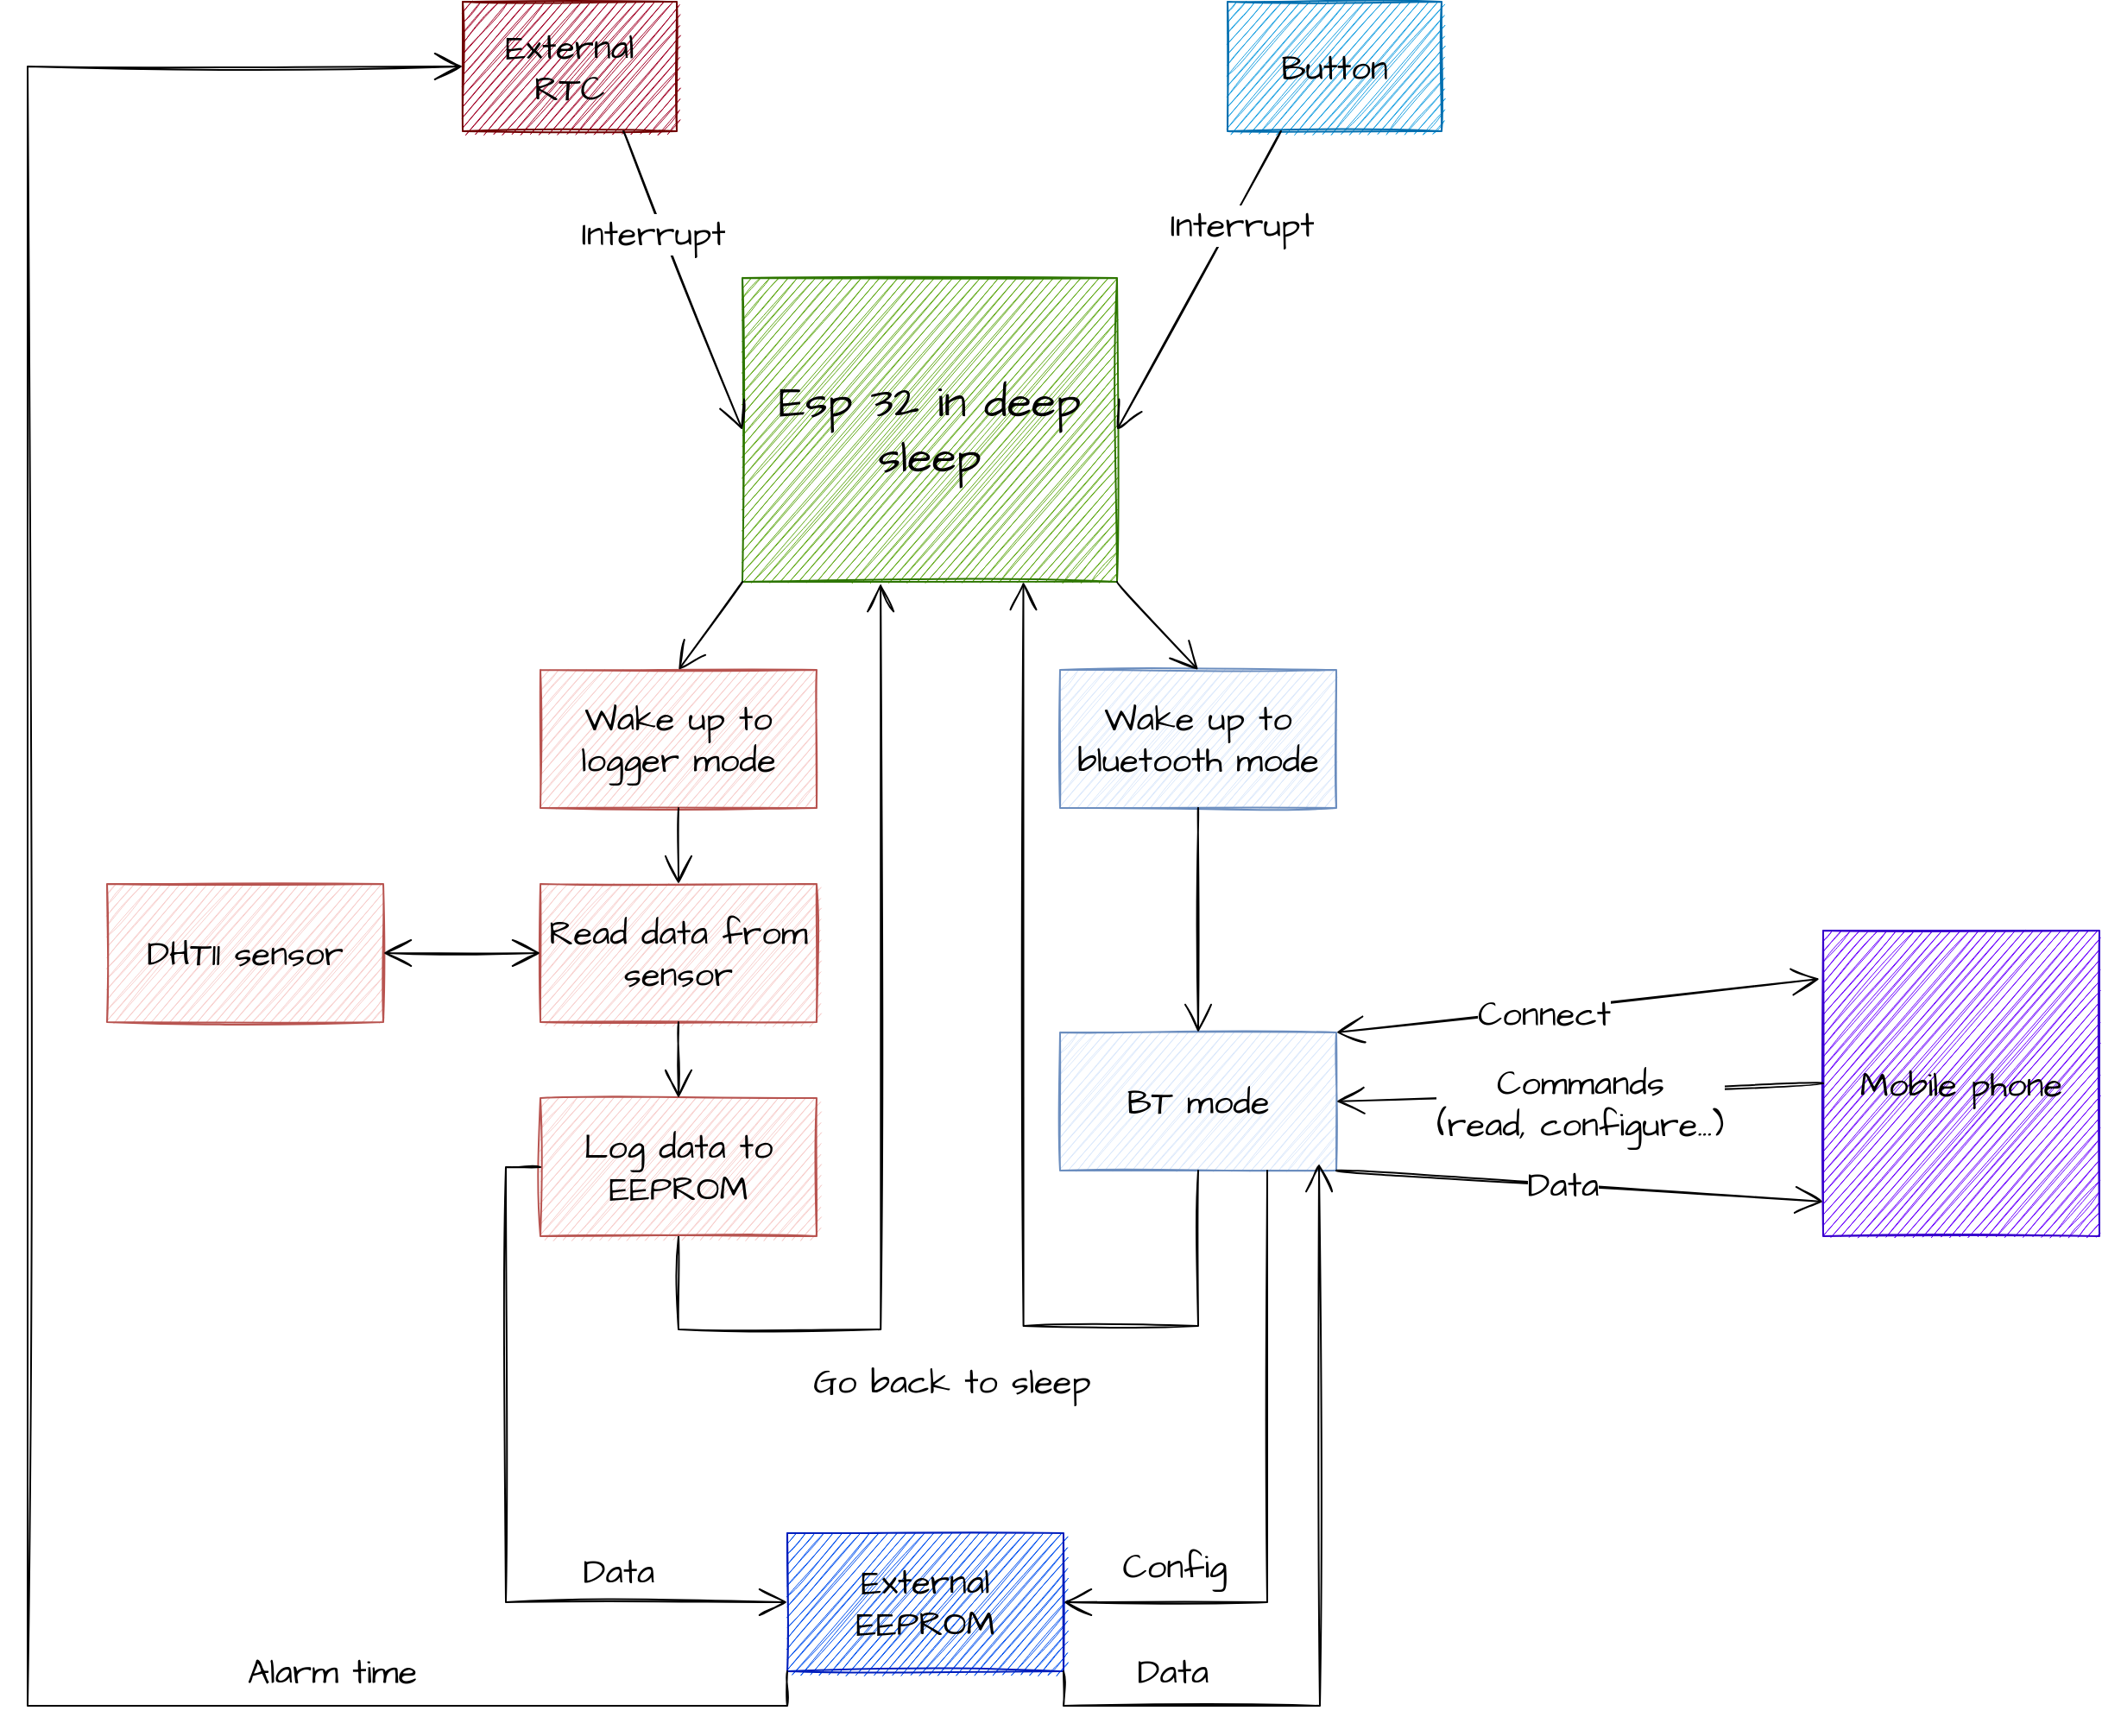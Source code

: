 <mxfile version="15.5.1" type="google"><diagram id="sgtzS1c9zHK3wJplFqJh" name="Page-1"><mxGraphModel dx="2995" dy="1740" grid="0" gridSize="10" guides="1" tooltips="1" connect="1" arrows="1" fold="1" page="0" pageScale="1" pageWidth="827" pageHeight="1169" math="0" shadow="0"><root><mxCell id="0"/><mxCell id="1" parent="0"/><mxCell id="qcY-XMr2D-DtJ0UgA67_-1" value="Esp 32 in deep sleep" style="rounded=0;whiteSpace=wrap;html=1;sketch=1;hachureGap=4;pointerEvents=0;fontFamily=Architects Daughter;fontSource=https%3A%2F%2Ffonts.googleapis.com%2Fcss%3Ffamily%3DArchitects%2BDaughter;fontSize=26;fillColor=#60a917;strokeColor=#2D7600;" parent="1" vertex="1"><mxGeometry x="50" y="129" width="217" height="176" as="geometry"/></mxCell><mxCell id="qcY-XMr2D-DtJ0UgA67_-2" value="Button" style="rounded=0;whiteSpace=wrap;html=1;sketch=1;hachureGap=4;pointerEvents=0;fontFamily=Architects Daughter;fontSource=https%3A%2F%2Ffonts.googleapis.com%2Fcss%3Ffamily%3DArchitects%2BDaughter;fontSize=20;fillColor=#1ba1e2;strokeColor=#006EAF;" parent="1" vertex="1"><mxGeometry x="331" y="-31" width="124" height="75" as="geometry"/></mxCell><mxCell id="qcY-XMr2D-DtJ0UgA67_-3" value="" style="edgeStyle=none;orthogonalLoop=1;jettySize=auto;html=1;rounded=0;sketch=1;hachureGap=4;fontFamily=Architects Daughter;fontSource=https%3A%2F%2Ffonts.googleapis.com%2Fcss%3Ffamily%3DArchitects%2BDaughter;fontSize=16;endArrow=open;startSize=14;endSize=14;sourcePerimeterSpacing=8;targetPerimeterSpacing=8;curved=1;exitX=0.25;exitY=1;exitDx=0;exitDy=0;entryX=1;entryY=0.5;entryDx=0;entryDy=0;" parent="1" source="qcY-XMr2D-DtJ0UgA67_-2" target="qcY-XMr2D-DtJ0UgA67_-1" edge="1"><mxGeometry width="120" relative="1" as="geometry"><mxPoint x="247" y="402" as="sourcePoint"/><mxPoint x="367" y="356" as="targetPoint"/><Array as="points"/></mxGeometry></mxCell><mxCell id="qcY-XMr2D-DtJ0UgA67_-4" value="Interrupt" style="edgeLabel;html=1;align=center;verticalAlign=middle;resizable=0;points=[];fontSize=20;fontFamily=Architects Daughter;" parent="qcY-XMr2D-DtJ0UgA67_-3" vertex="1" connectable="0"><mxGeometry x="-0.405" y="6" relative="1" as="geometry"><mxPoint as="offset"/></mxGeometry></mxCell><mxCell id="qcY-XMr2D-DtJ0UgA67_-5" value="External RTC" style="rounded=0;whiteSpace=wrap;html=1;sketch=1;hachureGap=4;pointerEvents=0;fontFamily=Architects Daughter;fontSource=https%3A%2F%2Ffonts.googleapis.com%2Fcss%3Ffamily%3DArchitects%2BDaughter;fontSize=20;fillColor=#a20025;strokeColor=#6F0000;" parent="1" vertex="1"><mxGeometry x="-112" y="-31" width="124" height="75" as="geometry"/></mxCell><mxCell id="qcY-XMr2D-DtJ0UgA67_-6" value="" style="edgeStyle=none;orthogonalLoop=1;jettySize=auto;html=1;rounded=0;sketch=1;hachureGap=4;fontFamily=Architects Daughter;fontSource=https%3A%2F%2Ffonts.googleapis.com%2Fcss%3Ffamily%3DArchitects%2BDaughter;fontSize=16;endArrow=open;startSize=14;endSize=14;sourcePerimeterSpacing=8;targetPerimeterSpacing=8;curved=1;exitX=0.75;exitY=1;exitDx=0;exitDy=0;entryX=0;entryY=0.5;entryDx=0;entryDy=0;" parent="1" source="qcY-XMr2D-DtJ0UgA67_-5" target="qcY-XMr2D-DtJ0UgA67_-1" edge="1"><mxGeometry width="120" relative="1" as="geometry"><mxPoint x="43" y="260" as="sourcePoint"/><mxPoint x="163" y="260" as="targetPoint"/><Array as="points"/></mxGeometry></mxCell><mxCell id="qcY-XMr2D-DtJ0UgA67_-7" value="Interrupt" style="edgeLabel;html=1;align=center;verticalAlign=middle;resizable=0;points=[];fontSize=20;fontFamily=Architects Daughter;" parent="qcY-XMr2D-DtJ0UgA67_-6" vertex="1" connectable="0"><mxGeometry x="-0.064" y="-4" relative="1" as="geometry"><mxPoint x="-12" y="-24" as="offset"/></mxGeometry></mxCell><mxCell id="qcY-XMr2D-DtJ0UgA67_-8" value="Wake up to bluetooth mode" style="rounded=0;whiteSpace=wrap;html=1;sketch=1;hachureGap=4;pointerEvents=0;fontFamily=Architects Daughter;fontSource=https%3A%2F%2Ffonts.googleapis.com%2Fcss%3Ffamily%3DArchitects%2BDaughter;fontSize=20;fillColor=#dae8fc;strokeColor=#6c8ebf;" parent="1" vertex="1"><mxGeometry x="234" y="356" width="160" height="80" as="geometry"/></mxCell><mxCell id="qcY-XMr2D-DtJ0UgA67_-9" value="Wake up to logger mode" style="rounded=0;whiteSpace=wrap;html=1;sketch=1;hachureGap=4;pointerEvents=0;fontFamily=Architects Daughter;fontSource=https%3A%2F%2Ffonts.googleapis.com%2Fcss%3Ffamily%3DArchitects%2BDaughter;fontSize=20;fillColor=#f8cecc;strokeColor=#b85450;" parent="1" vertex="1"><mxGeometry x="-67" y="356" width="160" height="80" as="geometry"/></mxCell><mxCell id="qcY-XMr2D-DtJ0UgA67_-10" value="" style="edgeStyle=none;orthogonalLoop=1;jettySize=auto;html=1;rounded=0;sketch=1;hachureGap=4;fontFamily=Architects Daughter;fontSource=https%3A%2F%2Ffonts.googleapis.com%2Fcss%3Ffamily%3DArchitects%2BDaughter;fontSize=16;endArrow=open;startSize=14;endSize=14;sourcePerimeterSpacing=8;targetPerimeterSpacing=8;curved=1;entryX=0.5;entryY=0;entryDx=0;entryDy=0;exitX=0;exitY=1;exitDx=0;exitDy=0;" parent="1" source="qcY-XMr2D-DtJ0UgA67_-1" target="qcY-XMr2D-DtJ0UgA67_-9" edge="1"><mxGeometry width="120" relative="1" as="geometry"><mxPoint x="61" y="300" as="sourcePoint"/><mxPoint x="189" y="384" as="targetPoint"/><Array as="points"/></mxGeometry></mxCell><mxCell id="qcY-XMr2D-DtJ0UgA67_-11" value="" style="edgeStyle=none;orthogonalLoop=1;jettySize=auto;html=1;rounded=0;sketch=1;hachureGap=4;fontFamily=Architects Daughter;fontSource=https%3A%2F%2Ffonts.googleapis.com%2Fcss%3Ffamily%3DArchitects%2BDaughter;fontSize=16;endArrow=open;startSize=14;endSize=14;sourcePerimeterSpacing=8;targetPerimeterSpacing=8;curved=1;entryX=0.5;entryY=0;entryDx=0;entryDy=0;exitX=1;exitY=1;exitDx=0;exitDy=0;" parent="1" source="qcY-XMr2D-DtJ0UgA67_-1" target="qcY-XMr2D-DtJ0UgA67_-8" edge="1"><mxGeometry width="120" relative="1" as="geometry"><mxPoint x="69" y="384" as="sourcePoint"/><mxPoint x="189" y="384" as="targetPoint"/><Array as="points"/></mxGeometry></mxCell><mxCell id="qcY-XMr2D-DtJ0UgA67_-12" value="Mobile phone" style="rounded=0;whiteSpace=wrap;html=1;sketch=1;hachureGap=4;pointerEvents=0;fontFamily=Architects Daughter;fontSource=https%3A%2F%2Ffonts.googleapis.com%2Fcss%3Ffamily%3DArchitects%2BDaughter;fontSize=20;fillColor=#6a00ff;strokeColor=#3700CC;" parent="1" vertex="1"><mxGeometry x="676" y="507" width="160" height="177" as="geometry"/></mxCell><mxCell id="qcY-XMr2D-DtJ0UgA67_-13" value="BT mode" style="rounded=0;whiteSpace=wrap;html=1;sketch=1;hachureGap=4;pointerEvents=0;fontFamily=Architects Daughter;fontSource=https%3A%2F%2Ffonts.googleapis.com%2Fcss%3Ffamily%3DArchitects%2BDaughter;fontSize=20;fillColor=#dae8fc;strokeColor=#6c8ebf;" parent="1" vertex="1"><mxGeometry x="234" y="566" width="160" height="80" as="geometry"/></mxCell><mxCell id="qcY-XMr2D-DtJ0UgA67_-14" value="" style="edgeStyle=none;orthogonalLoop=1;jettySize=auto;html=1;rounded=0;sketch=1;hachureGap=4;fontFamily=Architects Daughter;fontSource=https%3A%2F%2Ffonts.googleapis.com%2Fcss%3Ffamily%3DArchitects%2BDaughter;fontSize=16;endArrow=open;startSize=14;endSize=14;sourcePerimeterSpacing=8;targetPerimeterSpacing=8;curved=1;exitX=0;exitY=0.5;exitDx=0;exitDy=0;entryX=1;entryY=0.5;entryDx=0;entryDy=0;" parent="1" source="qcY-XMr2D-DtJ0UgA67_-12" target="qcY-XMr2D-DtJ0UgA67_-13" edge="1"><mxGeometry width="120" relative="1" as="geometry"><mxPoint x="318" y="804" as="sourcePoint"/><mxPoint x="449" y="582" as="targetPoint"/><Array as="points"/></mxGeometry></mxCell><mxCell id="qcY-XMr2D-DtJ0UgA67_-15" value="Commands &lt;br&gt;(read, configure...)" style="edgeLabel;html=1;align=center;verticalAlign=middle;resizable=0;points=[];fontSize=20;fontFamily=Architects Daughter;" parent="qcY-XMr2D-DtJ0UgA67_-14" vertex="1" connectable="0"><mxGeometry x="0.096" y="-2" relative="1" as="geometry"><mxPoint x="13" y="7" as="offset"/></mxGeometry></mxCell><mxCell id="qcY-XMr2D-DtJ0UgA67_-16" value="" style="edgeStyle=none;orthogonalLoop=1;jettySize=auto;html=1;rounded=0;sketch=1;hachureGap=4;fontFamily=Architects Daughter;fontSource=https%3A%2F%2Ffonts.googleapis.com%2Fcss%3Ffamily%3DArchitects%2BDaughter;fontSize=16;endArrow=open;startSize=14;endSize=14;sourcePerimeterSpacing=8;targetPerimeterSpacing=8;curved=1;exitX=1;exitY=1;exitDx=0;exitDy=0;entryX=0;entryY=0.887;entryDx=0;entryDy=0;entryPerimeter=0;" parent="1" source="qcY-XMr2D-DtJ0UgA67_-13" target="qcY-XMr2D-DtJ0UgA67_-12" edge="1"><mxGeometry width="120" relative="1" as="geometry"><mxPoint x="456" y="696" as="sourcePoint"/><mxPoint x="590" y="682" as="targetPoint"/><Array as="points"/></mxGeometry></mxCell><mxCell id="qcY-XMr2D-DtJ0UgA67_-17" value="Data" style="edgeLabel;html=1;align=center;verticalAlign=middle;resizable=0;points=[];fontSize=20;fontFamily=Architects Daughter;" parent="qcY-XMr2D-DtJ0UgA67_-16" vertex="1" connectable="0"><mxGeometry x="-0.074" y="1" relative="1" as="geometry"><mxPoint as="offset"/></mxGeometry></mxCell><mxCell id="qcY-XMr2D-DtJ0UgA67_-18" value="" style="edgeStyle=none;orthogonalLoop=1;jettySize=auto;html=1;rounded=0;sketch=1;hachureGap=4;fontFamily=Architects Daughter;fontSource=https%3A%2F%2Ffonts.googleapis.com%2Fcss%3Ffamily%3DArchitects%2BDaughter;fontSize=16;endArrow=open;startSize=14;endSize=14;sourcePerimeterSpacing=8;targetPerimeterSpacing=8;curved=1;exitX=0.5;exitY=1;exitDx=0;exitDy=0;entryX=0.5;entryY=0;entryDx=0;entryDy=0;" parent="1" source="qcY-XMr2D-DtJ0UgA67_-8" target="qcY-XMr2D-DtJ0UgA67_-13" edge="1"><mxGeometry width="120" relative="1" as="geometry"><mxPoint x="191" y="679" as="sourcePoint"/><mxPoint x="325" y="535" as="targetPoint"/><Array as="points"/></mxGeometry></mxCell><mxCell id="qcY-XMr2D-DtJ0UgA67_-20" value="" style="edgeStyle=orthogonalEdgeStyle;orthogonalLoop=1;jettySize=auto;html=1;rounded=0;sketch=1;hachureGap=4;fontFamily=Architects Daughter;fontSource=https%3A%2F%2Ffonts.googleapis.com%2Fcss%3Ffamily%3DArchitects%2BDaughter;fontSize=16;endArrow=open;startSize=14;endSize=14;sourcePerimeterSpacing=8;targetPerimeterSpacing=8;exitX=0.5;exitY=1;exitDx=0;exitDy=0;entryX=0.75;entryY=1;entryDx=0;entryDy=0;" parent="1" source="qcY-XMr2D-DtJ0UgA67_-13" target="qcY-XMr2D-DtJ0UgA67_-1" edge="1"><mxGeometry width="120" relative="1" as="geometry"><mxPoint x="191" y="679" as="sourcePoint"/><mxPoint x="155" y="963" as="targetPoint"/><Array as="points"><mxPoint x="314" y="736"/><mxPoint x="213" y="736"/></Array></mxGeometry></mxCell><mxCell id="qcY-XMr2D-DtJ0UgA67_-21" value="Go back to sleep" style="edgeLabel;html=1;align=center;verticalAlign=middle;resizable=0;points=[];fontSize=20;fontFamily=Architects Daughter;" parent="qcY-XMr2D-DtJ0UgA67_-20" vertex="1" connectable="0"><mxGeometry x="-0.405" y="5" relative="1" as="geometry"><mxPoint x="-48" y="27" as="offset"/></mxGeometry></mxCell><mxCell id="qcY-XMr2D-DtJ0UgA67_-24" value="" style="edgeStyle=orthogonalEdgeStyle;orthogonalLoop=1;jettySize=auto;html=1;rounded=0;sketch=1;hachureGap=4;fontFamily=Architects Daughter;fontSource=https%3A%2F%2Ffonts.googleapis.com%2Fcss%3Ffamily%3DArchitects%2BDaughter;fontSize=16;endArrow=open;startSize=14;endSize=14;sourcePerimeterSpacing=8;targetPerimeterSpacing=8;exitX=0.5;exitY=1;exitDx=0;exitDy=0;entryX=0.369;entryY=1.006;entryDx=0;entryDy=0;entryPerimeter=0;" parent="1" source="qcY-XMr2D-DtJ0UgA67_-22" target="qcY-XMr2D-DtJ0UgA67_-1" edge="1"><mxGeometry width="120" relative="1" as="geometry"><mxPoint x="25" y="804" as="sourcePoint"/><mxPoint x="145" y="804" as="targetPoint"/><Array as="points"><mxPoint x="13" y="738"/><mxPoint x="130" y="738"/></Array></mxGeometry></mxCell><mxCell id="qcY-XMr2D-DtJ0UgA67_-22" value="Log data to EEPROM" style="rounded=0;whiteSpace=wrap;html=1;sketch=1;hachureGap=4;pointerEvents=0;fontFamily=Architects Daughter;fontSource=https%3A%2F%2Ffonts.googleapis.com%2Fcss%3Ffamily%3DArchitects%2BDaughter;fontSize=20;fillColor=#f8cecc;strokeColor=#b85450;" parent="1" vertex="1"><mxGeometry x="-67" y="604" width="160" height="80" as="geometry"/></mxCell><mxCell id="qcY-XMr2D-DtJ0UgA67_-25" value="" style="edgeStyle=none;orthogonalLoop=1;jettySize=auto;html=1;rounded=0;sketch=1;hachureGap=4;fontFamily=Architects Daughter;fontSource=https%3A%2F%2Ffonts.googleapis.com%2Fcss%3Ffamily%3DArchitects%2BDaughter;fontSize=16;endArrow=open;startSize=14;endSize=14;sourcePerimeterSpacing=8;targetPerimeterSpacing=8;exitX=-0.013;exitY=0.158;exitDx=0;exitDy=0;exitPerimeter=0;entryX=1;entryY=0;entryDx=0;entryDy=0;startArrow=open;startFill=0;" parent="1" source="qcY-XMr2D-DtJ0UgA67_-12" target="qcY-XMr2D-DtJ0UgA67_-13" edge="1"><mxGeometry width="120" relative="1" as="geometry"><mxPoint x="674" y="508" as="sourcePoint"/><mxPoint x="458" y="489" as="targetPoint"/><Array as="points"/></mxGeometry></mxCell><mxCell id="qcY-XMr2D-DtJ0UgA67_-26" value="Connect" style="edgeLabel;html=1;align=center;verticalAlign=middle;resizable=0;points=[];fontSize=20;fontFamily=Architects Daughter;" parent="qcY-XMr2D-DtJ0UgA67_-25" vertex="1" connectable="0"><mxGeometry x="0.146" y="2" relative="1" as="geometry"><mxPoint as="offset"/></mxGeometry></mxCell><mxCell id="qcY-XMr2D-DtJ0UgA67_-27" value="Read data from sensor" style="rounded=0;whiteSpace=wrap;html=1;sketch=1;hachureGap=4;pointerEvents=0;fontFamily=Architects Daughter;fontSource=https%3A%2F%2Ffonts.googleapis.com%2Fcss%3Ffamily%3DArchitects%2BDaughter;fontSize=20;fillColor=#f8cecc;strokeColor=#b85450;" parent="1" vertex="1"><mxGeometry x="-67" y="480" width="160" height="80" as="geometry"/></mxCell><mxCell id="qcY-XMr2D-DtJ0UgA67_-28" value="DHT11 sensor" style="rounded=0;whiteSpace=wrap;html=1;sketch=1;hachureGap=4;pointerEvents=0;fontFamily=Architects Daughter;fontSource=https%3A%2F%2Ffonts.googleapis.com%2Fcss%3Ffamily%3DArchitects%2BDaughter;fontSize=20;fillColor=#f8cecc;strokeColor=#b85450;" parent="1" vertex="1"><mxGeometry x="-318" y="480" width="160" height="80" as="geometry"/></mxCell><mxCell id="qcY-XMr2D-DtJ0UgA67_-29" value="" style="edgeStyle=none;orthogonalLoop=1;jettySize=auto;html=1;rounded=0;sketch=1;hachureGap=4;fontFamily=Architects Daughter;fontSource=https%3A%2F%2Ffonts.googleapis.com%2Fcss%3Ffamily%3DArchitects%2BDaughter;fontSize=16;startArrow=open;startFill=0;endArrow=open;startSize=14;endSize=14;sourcePerimeterSpacing=8;targetPerimeterSpacing=8;exitX=0;exitY=0.5;exitDx=0;exitDy=0;entryX=1;entryY=0.5;entryDx=0;entryDy=0;" parent="1" source="qcY-XMr2D-DtJ0UgA67_-27" target="qcY-XMr2D-DtJ0UgA67_-28" edge="1"><mxGeometry width="120" relative="1" as="geometry"><mxPoint x="-121" y="534" as="sourcePoint"/><mxPoint x="-219" y="693" as="targetPoint"/><Array as="points"/></mxGeometry></mxCell><mxCell id="qcY-XMr2D-DtJ0UgA67_-30" value="" style="edgeStyle=none;orthogonalLoop=1;jettySize=auto;html=1;rounded=0;sketch=1;hachureGap=4;fontFamily=Architects Daughter;fontSource=https%3A%2F%2Ffonts.googleapis.com%2Fcss%3Ffamily%3DArchitects%2BDaughter;fontSize=16;startArrow=none;startFill=0;endArrow=open;startSize=14;endSize=14;sourcePerimeterSpacing=8;targetPerimeterSpacing=8;exitX=0.5;exitY=1;exitDx=0;exitDy=0;entryX=0.5;entryY=0;entryDx=0;entryDy=0;" parent="1" source="qcY-XMr2D-DtJ0UgA67_-9" target="qcY-XMr2D-DtJ0UgA67_-27" edge="1"><mxGeometry width="120" relative="1" as="geometry"><mxPoint x="-114" y="610" as="sourcePoint"/><mxPoint x="107" y="469" as="targetPoint"/><Array as="points"/></mxGeometry></mxCell><mxCell id="qcY-XMr2D-DtJ0UgA67_-31" value="" style="edgeStyle=none;orthogonalLoop=1;jettySize=auto;html=1;rounded=0;sketch=1;hachureGap=4;fontFamily=Architects Daughter;fontSource=https%3A%2F%2Ffonts.googleapis.com%2Fcss%3Ffamily%3DArchitects%2BDaughter;fontSize=16;startArrow=none;startFill=0;endArrow=open;startSize=14;endSize=14;sourcePerimeterSpacing=8;targetPerimeterSpacing=8;entryX=0.5;entryY=0;entryDx=0;entryDy=0;exitX=0.5;exitY=1;exitDx=0;exitDy=0;" parent="1" source="qcY-XMr2D-DtJ0UgA67_-27" target="qcY-XMr2D-DtJ0UgA67_-22" edge="1"><mxGeometry width="120" relative="1" as="geometry"><mxPoint x="-86" y="566" as="sourcePoint"/><mxPoint x="34" y="566" as="targetPoint"/><Array as="points"/></mxGeometry></mxCell><mxCell id="YXVRn3b7yLWKunQNw-Ju-1" value="External EEPROM" style="rounded=0;whiteSpace=wrap;html=1;sketch=1;hachureGap=4;pointerEvents=0;fontFamily=Architects Daughter;fontSource=https%3A%2F%2Ffonts.googleapis.com%2Fcss%3Ffamily%3DArchitects%2BDaughter;fontSize=20;fillColor=#0050ef;strokeColor=#001DBC;" parent="1" vertex="1"><mxGeometry x="76" y="856" width="160" height="80" as="geometry"/></mxCell><mxCell id="YXVRn3b7yLWKunQNw-Ju-2" value="" style="edgeStyle=orthogonalEdgeStyle;orthogonalLoop=1;jettySize=auto;html=1;rounded=0;sketch=1;hachureGap=4;fontFamily=Architects Daughter;fontSource=https%3A%2F%2Ffonts.googleapis.com%2Fcss%3Ffamily%3DArchitects%2BDaughter;fontSize=16;startArrow=none;startFill=0;endArrow=open;startSize=14;endSize=14;sourcePerimeterSpacing=8;targetPerimeterSpacing=8;exitX=0.75;exitY=1;exitDx=0;exitDy=0;entryX=1;entryY=0.5;entryDx=0;entryDy=0;" parent="1" source="qcY-XMr2D-DtJ0UgA67_-13" target="YXVRn3b7yLWKunQNw-Ju-1" edge="1"><mxGeometry width="120" relative="1" as="geometry"><mxPoint x="212" y="669" as="sourcePoint"/><mxPoint x="417" y="1003" as="targetPoint"/></mxGeometry></mxCell><mxCell id="YXVRn3b7yLWKunQNw-Ju-4" value="Config" style="edgeLabel;html=1;align=center;verticalAlign=middle;resizable=0;points=[];fontSize=20;fontFamily=Architects Daughter;" parent="YXVRn3b7yLWKunQNw-Ju-2" vertex="1" connectable="0"><mxGeometry x="-0.046" y="21" relative="1" as="geometry"><mxPoint x="-75" y="53" as="offset"/></mxGeometry></mxCell><mxCell id="YXVRn3b7yLWKunQNw-Ju-3" value="" style="edgeStyle=orthogonalEdgeStyle;orthogonalLoop=1;jettySize=auto;html=1;rounded=0;sketch=1;hachureGap=4;fontFamily=Architects Daughter;fontSource=https%3A%2F%2Ffonts.googleapis.com%2Fcss%3Ffamily%3DArchitects%2BDaughter;fontSize=16;startArrow=none;startFill=0;endArrow=open;startSize=14;endSize=14;sourcePerimeterSpacing=8;targetPerimeterSpacing=8;entryX=0;entryY=0.5;entryDx=0;entryDy=0;exitX=0;exitY=0.5;exitDx=0;exitDy=0;" parent="1" source="qcY-XMr2D-DtJ0UgA67_-22" target="YXVRn3b7yLWKunQNw-Ju-1" edge="1"><mxGeometry width="120" relative="1" as="geometry"><mxPoint x="-158" y="717" as="sourcePoint"/><mxPoint x="-95" y="980" as="targetPoint"/></mxGeometry></mxCell><mxCell id="YXVRn3b7yLWKunQNw-Ju-7" value="Data" style="edgeLabel;html=1;align=center;verticalAlign=middle;resizable=0;points=[];fontSize=20;fontFamily=Architects Daughter;" parent="YXVRn3b7yLWKunQNw-Ju-3" vertex="1" connectable="0"><mxGeometry x="0.573" y="-5" relative="1" as="geometry"><mxPoint x="-5" y="-23" as="offset"/></mxGeometry></mxCell><mxCell id="YXVRn3b7yLWKunQNw-Ju-5" value="" style="edgeStyle=orthogonalEdgeStyle;orthogonalLoop=1;jettySize=auto;html=1;rounded=0;sketch=1;hachureGap=4;fontFamily=Architects Daughter;fontSource=https%3A%2F%2Ffonts.googleapis.com%2Fcss%3Ffamily%3DArchitects%2BDaughter;fontSize=16;startArrow=none;startFill=0;endArrow=open;startSize=14;endSize=14;sourcePerimeterSpacing=8;targetPerimeterSpacing=8;exitX=1;exitY=1;exitDx=0;exitDy=0;" parent="1" source="YXVRn3b7yLWKunQNw-Ju-1" edge="1"><mxGeometry width="120" relative="1" as="geometry"><mxPoint x="227" y="796" as="sourcePoint"/><mxPoint x="384" y="642" as="targetPoint"/></mxGeometry></mxCell><mxCell id="YXVRn3b7yLWKunQNw-Ju-6" value="Data" style="edgeLabel;html=1;align=center;verticalAlign=middle;resizable=0;points=[];fontSize=20;fontFamily=Architects Daughter;" parent="YXVRn3b7yLWKunQNw-Ju-5" vertex="1" connectable="0"><mxGeometry x="-0.643" y="8" relative="1" as="geometry"><mxPoint x="-3" y="-12" as="offset"/></mxGeometry></mxCell><mxCell id="YXVRn3b7yLWKunQNw-Ju-8" value="" style="edgeStyle=orthogonalEdgeStyle;orthogonalLoop=1;jettySize=auto;html=1;rounded=0;sketch=1;hachureGap=4;fontFamily=Architects Daughter;fontSource=https%3A%2F%2Ffonts.googleapis.com%2Fcss%3Ffamily%3DArchitects%2BDaughter;fontSize=16;startArrow=none;startFill=0;endArrow=open;startSize=14;endSize=14;sourcePerimeterSpacing=8;targetPerimeterSpacing=8;entryX=0;entryY=0.5;entryDx=0;entryDy=0;exitX=0;exitY=1;exitDx=0;exitDy=0;" parent="1" source="YXVRn3b7yLWKunQNw-Ju-1" target="qcY-XMr2D-DtJ0UgA67_-5" edge="1"><mxGeometry width="120" relative="1" as="geometry"><mxPoint x="-239" y="673" as="sourcePoint"/><mxPoint x="-119" y="673" as="targetPoint"/><Array as="points"><mxPoint x="76" y="956"/><mxPoint x="-364" y="956"/><mxPoint x="-364" y="7"/></Array></mxGeometry></mxCell><mxCell id="YXVRn3b7yLWKunQNw-Ju-9" value="Alarm time" style="edgeLabel;html=1;align=center;verticalAlign=middle;resizable=0;points=[];fontSize=20;fontFamily=Architects Daughter;" parent="YXVRn3b7yLWKunQNw-Ju-8" vertex="1" connectable="0"><mxGeometry x="-0.833" y="-3" relative="1" as="geometry"><mxPoint x="-146" y="-17" as="offset"/></mxGeometry></mxCell></root></mxGraphModel></diagram></mxfile>